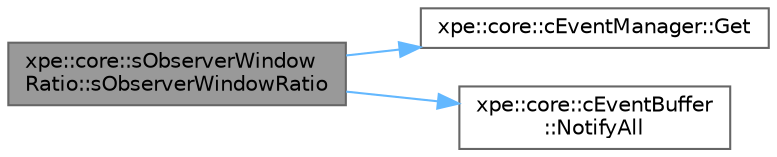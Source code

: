 digraph "xpe::core::sObserverWindowRatio::sObserverWindowRatio"
{
 // LATEX_PDF_SIZE
  bgcolor="transparent";
  edge [fontname=Helvetica,fontsize=10,labelfontname=Helvetica,labelfontsize=10];
  node [fontname=Helvetica,fontsize=10,shape=box,height=0.2,width=0.4];
  rankdir="LR";
  Node1 [id="Node000001",label="xpe::core::sObserverWindow\lRatio::sObserverWindowRatio",height=0.2,width=0.4,color="gray40", fillcolor="grey60", style="filled", fontcolor="black",tooltip=" "];
  Node1 -> Node2 [id="edge5_Node000001_Node000002",color="steelblue1",style="solid",tooltip=" "];
  Node2 [id="Node000002",label="xpe::core::cEventManager::Get",height=0.2,width=0.4,color="grey40", fillcolor="white", style="filled",URL="$classxpe_1_1core_1_1c_event_manager.html#aa3306b0e31f6ee8fb24269cea0c07a74",tooltip=" "];
  Node1 -> Node3 [id="edge6_Node000001_Node000003",color="steelblue1",style="solid",tooltip=" "];
  Node3 [id="Node000003",label="xpe::core::cEventBuffer\l::NotifyAll",height=0.2,width=0.4,color="grey40", fillcolor="white", style="filled",URL="$classxpe_1_1core_1_1c_event_buffer.html#aea68f47d551082a2b6878a5e18b1bdf8",tooltip=" "];
}
